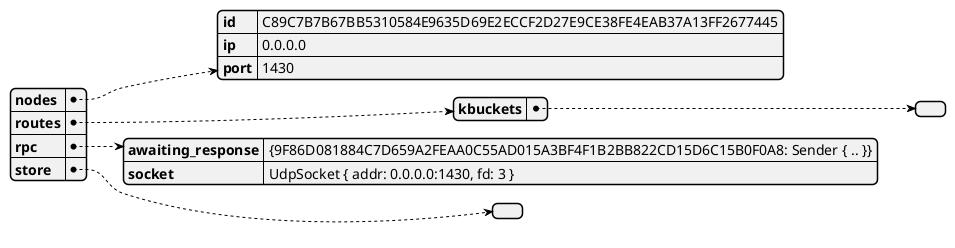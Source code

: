 @startjson
{"nodes":{"id":"C89C7B7B67BB5310584E9635D69E2ECCF2D27E9CE38FE4EAB37A13FF2677445","ip":"0.0.0.0","port":1430},"routes":{"kbuckets":[]},"rpc":{"awaiting_response":"{9F86D081884C7D659A2FEAA0C55AD015A3BF4F1B2BB822CD15D6C15B0F0A8: Sender { .. }}","socket":"UdpSocket { addr: 0.0.0.0:1430, fd: 3 }"},"store":[]}
@endjson